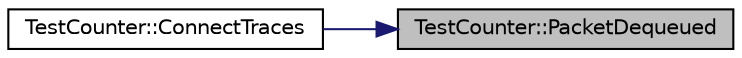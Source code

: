 digraph "TestCounter::PacketDequeued"
{
 // LATEX_PDF_SIZE
  edge [fontname="Helvetica",fontsize="10",labelfontname="Helvetica",labelfontsize="10"];
  node [fontname="Helvetica",fontsize="10",shape=record];
  rankdir="RL";
  Node1 [label="TestCounter::PacketDequeued",height=0.2,width=0.4,color="black", fillcolor="grey75", style="filled", fontcolor="black",tooltip="Update statistics after a packet has been dequeued."];
  Node1 -> Node2 [dir="back",color="midnightblue",fontsize="10",style="solid",fontname="Helvetica"];
  Node2 [label="TestCounter::ConnectTraces",height=0.2,width=0.4,color="black", fillcolor="white", style="filled",URL="$class_test_counter.html#ac9e999d7e72442d0cdfb432c15a73cb3",tooltip="Connect private methods to the queue disc traces."];
}
